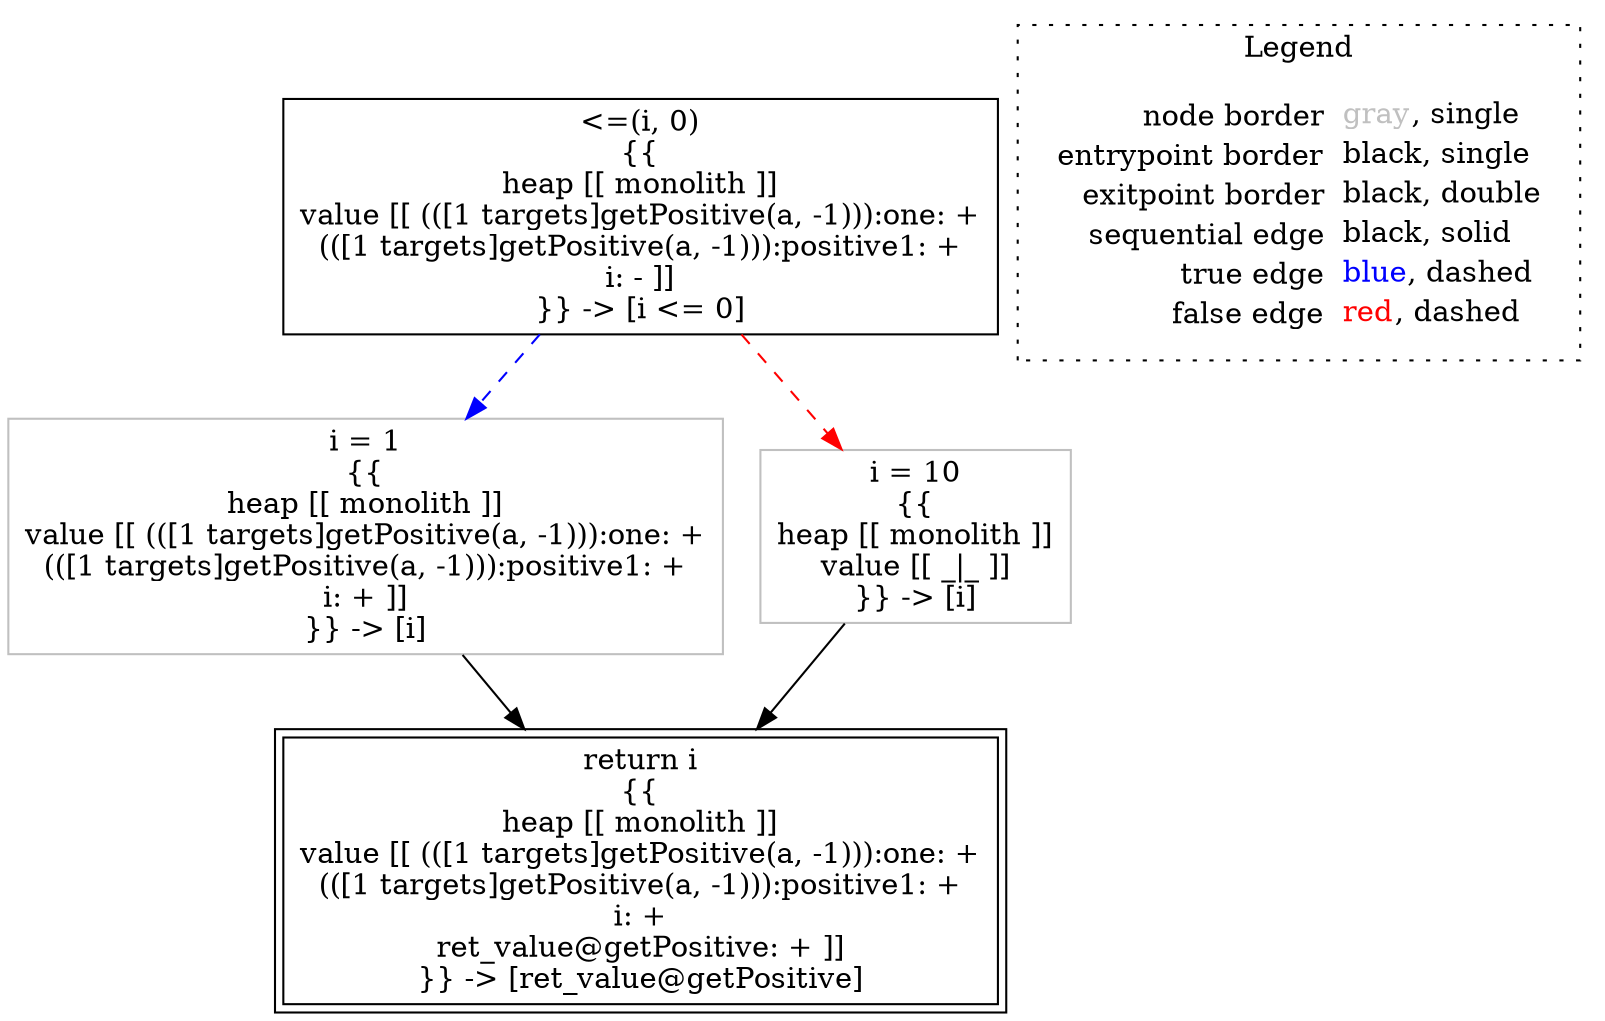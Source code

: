 digraph {
	"node0" [shape="rect",color="black",label=<&lt;=(i, 0)<BR/>{{<BR/>heap [[ monolith ]]<BR/>value [[ (([1 targets]getPositive(a, -1))):one: +<BR/>(([1 targets]getPositive(a, -1))):positive1: +<BR/>i: - ]]<BR/>}} -&gt; [i &lt;= 0]>];
	"node1" [shape="rect",color="gray",label=<i = 1<BR/>{{<BR/>heap [[ monolith ]]<BR/>value [[ (([1 targets]getPositive(a, -1))):one: +<BR/>(([1 targets]getPositive(a, -1))):positive1: +<BR/>i: + ]]<BR/>}} -&gt; [i]>];
	"node2" [shape="rect",color="black",peripheries="2",label=<return i<BR/>{{<BR/>heap [[ monolith ]]<BR/>value [[ (([1 targets]getPositive(a, -1))):one: +<BR/>(([1 targets]getPositive(a, -1))):positive1: +<BR/>i: +<BR/>ret_value@getPositive: + ]]<BR/>}} -&gt; [ret_value@getPositive]>];
	"node3" [shape="rect",color="gray",label=<i = 10<BR/>{{<BR/>heap [[ monolith ]]<BR/>value [[ _|_ ]]<BR/>}} -&gt; [i]>];
	"node0" -> "node1" [color="blue",style="dashed"];
	"node0" -> "node3" [color="red",style="dashed"];
	"node1" -> "node2" [color="black"];
	"node3" -> "node2" [color="black"];
subgraph cluster_legend {
	label="Legend";
	style=dotted;
	node [shape=plaintext];
	"legend" [label=<<table border="0" cellpadding="2" cellspacing="0" cellborder="0"><tr><td align="right">node border&nbsp;</td><td align="left"><font color="gray">gray</font>, single</td></tr><tr><td align="right">entrypoint border&nbsp;</td><td align="left"><font color="black">black</font>, single</td></tr><tr><td align="right">exitpoint border&nbsp;</td><td align="left"><font color="black">black</font>, double</td></tr><tr><td align="right">sequential edge&nbsp;</td><td align="left"><font color="black">black</font>, solid</td></tr><tr><td align="right">true edge&nbsp;</td><td align="left"><font color="blue">blue</font>, dashed</td></tr><tr><td align="right">false edge&nbsp;</td><td align="left"><font color="red">red</font>, dashed</td></tr></table>>];
}

}
